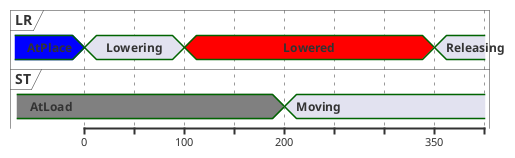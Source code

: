{
  "sha1": "n45xc6y076piwxrifwcon0yv78tc6t0",
  "insertion": {
    "when": "2024-06-04T17:28:38.171Z",
    "user": "plantuml@gmail.com"
  }
}
@startuml
concise "LR" as LR
concise "ST" as ST

LR is AtPlace #blue
ST is AtLoad #gray

@LR
0 is Lowering
100 is Lowered #red
350 is Releasing
 
@ST
200 is Moving
@enduml
